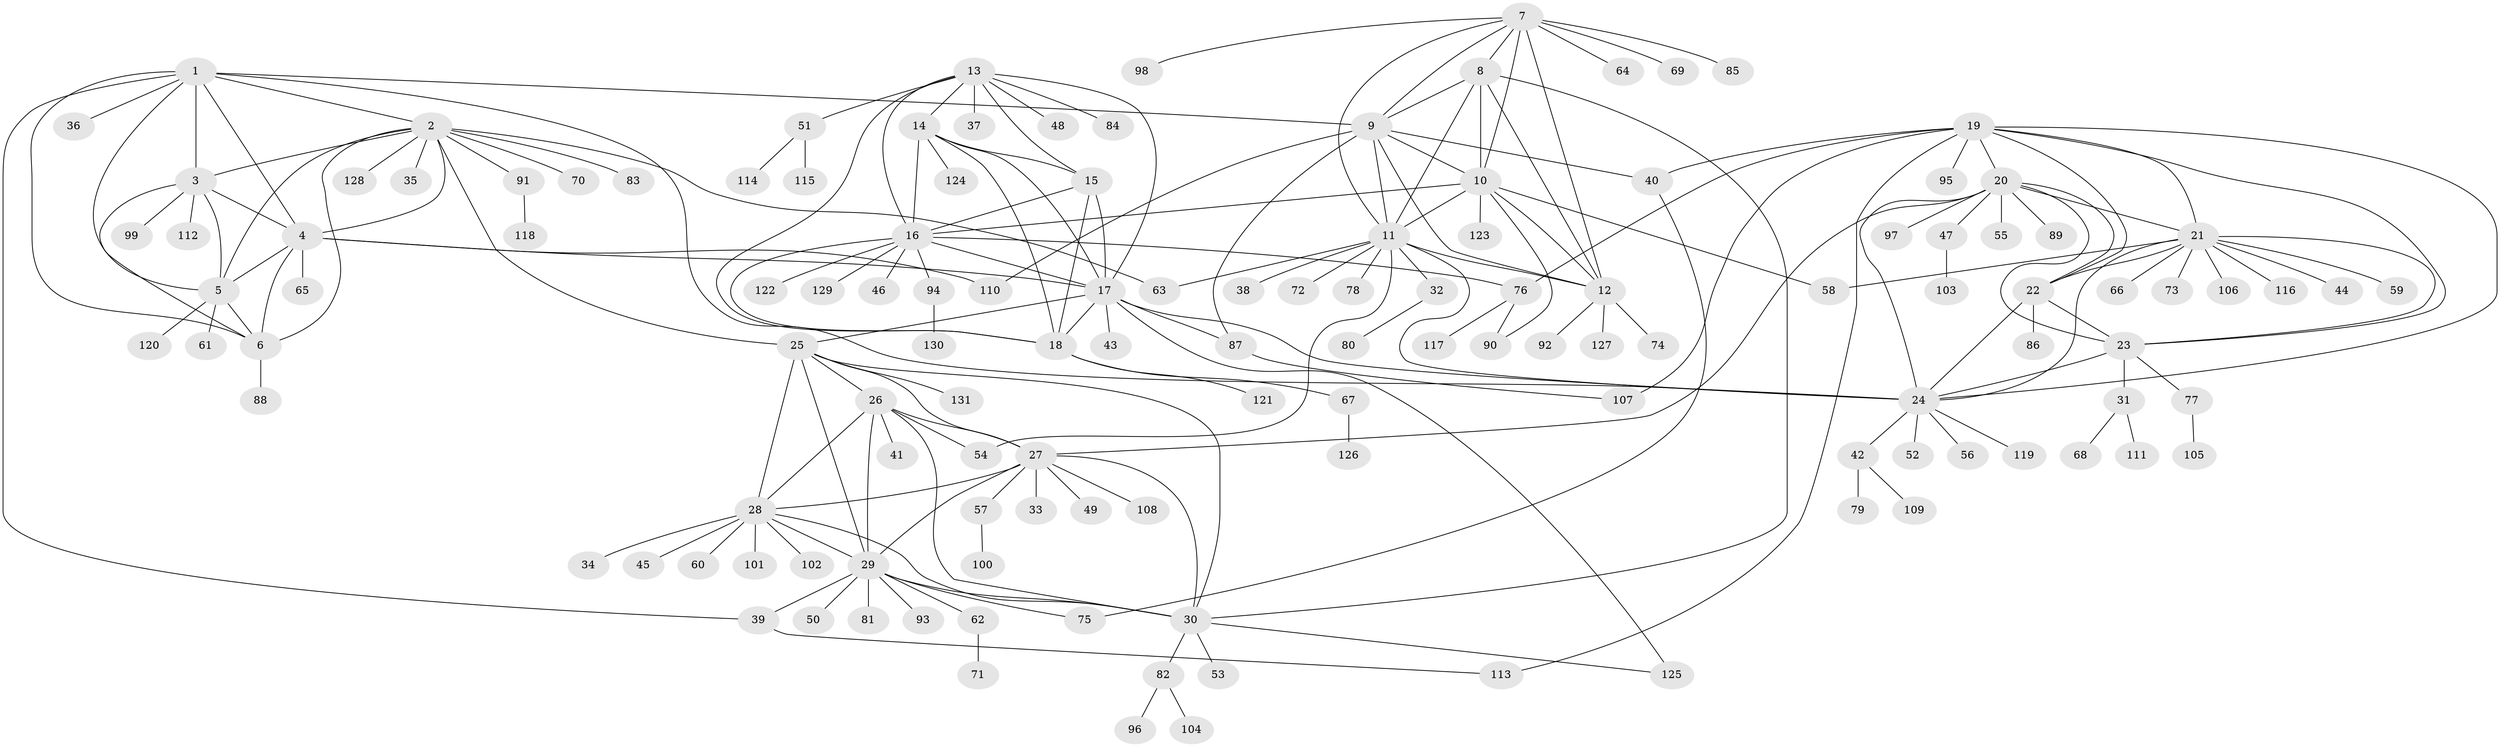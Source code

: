// Generated by graph-tools (version 1.1) at 2025/37/03/09/25 02:37:34]
// undirected, 131 vertices, 199 edges
graph export_dot {
graph [start="1"]
  node [color=gray90,style=filled];
  1;
  2;
  3;
  4;
  5;
  6;
  7;
  8;
  9;
  10;
  11;
  12;
  13;
  14;
  15;
  16;
  17;
  18;
  19;
  20;
  21;
  22;
  23;
  24;
  25;
  26;
  27;
  28;
  29;
  30;
  31;
  32;
  33;
  34;
  35;
  36;
  37;
  38;
  39;
  40;
  41;
  42;
  43;
  44;
  45;
  46;
  47;
  48;
  49;
  50;
  51;
  52;
  53;
  54;
  55;
  56;
  57;
  58;
  59;
  60;
  61;
  62;
  63;
  64;
  65;
  66;
  67;
  68;
  69;
  70;
  71;
  72;
  73;
  74;
  75;
  76;
  77;
  78;
  79;
  80;
  81;
  82;
  83;
  84;
  85;
  86;
  87;
  88;
  89;
  90;
  91;
  92;
  93;
  94;
  95;
  96;
  97;
  98;
  99;
  100;
  101;
  102;
  103;
  104;
  105;
  106;
  107;
  108;
  109;
  110;
  111;
  112;
  113;
  114;
  115;
  116;
  117;
  118;
  119;
  120;
  121;
  122;
  123;
  124;
  125;
  126;
  127;
  128;
  129;
  130;
  131;
  1 -- 2;
  1 -- 3;
  1 -- 4;
  1 -- 5;
  1 -- 6;
  1 -- 9;
  1 -- 24;
  1 -- 36;
  1 -- 39;
  2 -- 3;
  2 -- 4;
  2 -- 5;
  2 -- 6;
  2 -- 25;
  2 -- 35;
  2 -- 63;
  2 -- 70;
  2 -- 83;
  2 -- 91;
  2 -- 128;
  3 -- 4;
  3 -- 5;
  3 -- 6;
  3 -- 99;
  3 -- 112;
  4 -- 5;
  4 -- 6;
  4 -- 17;
  4 -- 65;
  4 -- 110;
  5 -- 6;
  5 -- 61;
  5 -- 120;
  6 -- 88;
  7 -- 8;
  7 -- 9;
  7 -- 10;
  7 -- 11;
  7 -- 12;
  7 -- 64;
  7 -- 69;
  7 -- 85;
  7 -- 98;
  8 -- 9;
  8 -- 10;
  8 -- 11;
  8 -- 12;
  8 -- 30;
  9 -- 10;
  9 -- 11;
  9 -- 12;
  9 -- 40;
  9 -- 87;
  9 -- 110;
  10 -- 11;
  10 -- 12;
  10 -- 16;
  10 -- 58;
  10 -- 90;
  10 -- 123;
  11 -- 12;
  11 -- 24;
  11 -- 32;
  11 -- 38;
  11 -- 54;
  11 -- 63;
  11 -- 72;
  11 -- 78;
  12 -- 74;
  12 -- 92;
  12 -- 127;
  13 -- 14;
  13 -- 15;
  13 -- 16;
  13 -- 17;
  13 -- 18;
  13 -- 37;
  13 -- 48;
  13 -- 51;
  13 -- 84;
  14 -- 15;
  14 -- 16;
  14 -- 17;
  14 -- 18;
  14 -- 124;
  15 -- 16;
  15 -- 17;
  15 -- 18;
  16 -- 17;
  16 -- 18;
  16 -- 46;
  16 -- 76;
  16 -- 94;
  16 -- 122;
  16 -- 129;
  17 -- 18;
  17 -- 24;
  17 -- 25;
  17 -- 43;
  17 -- 87;
  17 -- 125;
  18 -- 67;
  18 -- 121;
  19 -- 20;
  19 -- 21;
  19 -- 22;
  19 -- 23;
  19 -- 24;
  19 -- 40;
  19 -- 76;
  19 -- 95;
  19 -- 107;
  19 -- 113;
  20 -- 21;
  20 -- 22;
  20 -- 23;
  20 -- 24;
  20 -- 27;
  20 -- 47;
  20 -- 55;
  20 -- 89;
  20 -- 97;
  21 -- 22;
  21 -- 23;
  21 -- 24;
  21 -- 44;
  21 -- 58;
  21 -- 59;
  21 -- 66;
  21 -- 73;
  21 -- 106;
  21 -- 116;
  22 -- 23;
  22 -- 24;
  22 -- 86;
  23 -- 24;
  23 -- 31;
  23 -- 77;
  24 -- 42;
  24 -- 52;
  24 -- 56;
  24 -- 119;
  25 -- 26;
  25 -- 27;
  25 -- 28;
  25 -- 29;
  25 -- 30;
  25 -- 131;
  26 -- 27;
  26 -- 28;
  26 -- 29;
  26 -- 30;
  26 -- 41;
  26 -- 54;
  27 -- 28;
  27 -- 29;
  27 -- 30;
  27 -- 33;
  27 -- 49;
  27 -- 57;
  27 -- 108;
  28 -- 29;
  28 -- 30;
  28 -- 34;
  28 -- 45;
  28 -- 60;
  28 -- 101;
  28 -- 102;
  29 -- 30;
  29 -- 39;
  29 -- 50;
  29 -- 62;
  29 -- 75;
  29 -- 81;
  29 -- 93;
  30 -- 53;
  30 -- 82;
  30 -- 125;
  31 -- 68;
  31 -- 111;
  32 -- 80;
  39 -- 113;
  40 -- 75;
  42 -- 79;
  42 -- 109;
  47 -- 103;
  51 -- 114;
  51 -- 115;
  57 -- 100;
  62 -- 71;
  67 -- 126;
  76 -- 90;
  76 -- 117;
  77 -- 105;
  82 -- 96;
  82 -- 104;
  87 -- 107;
  91 -- 118;
  94 -- 130;
}
